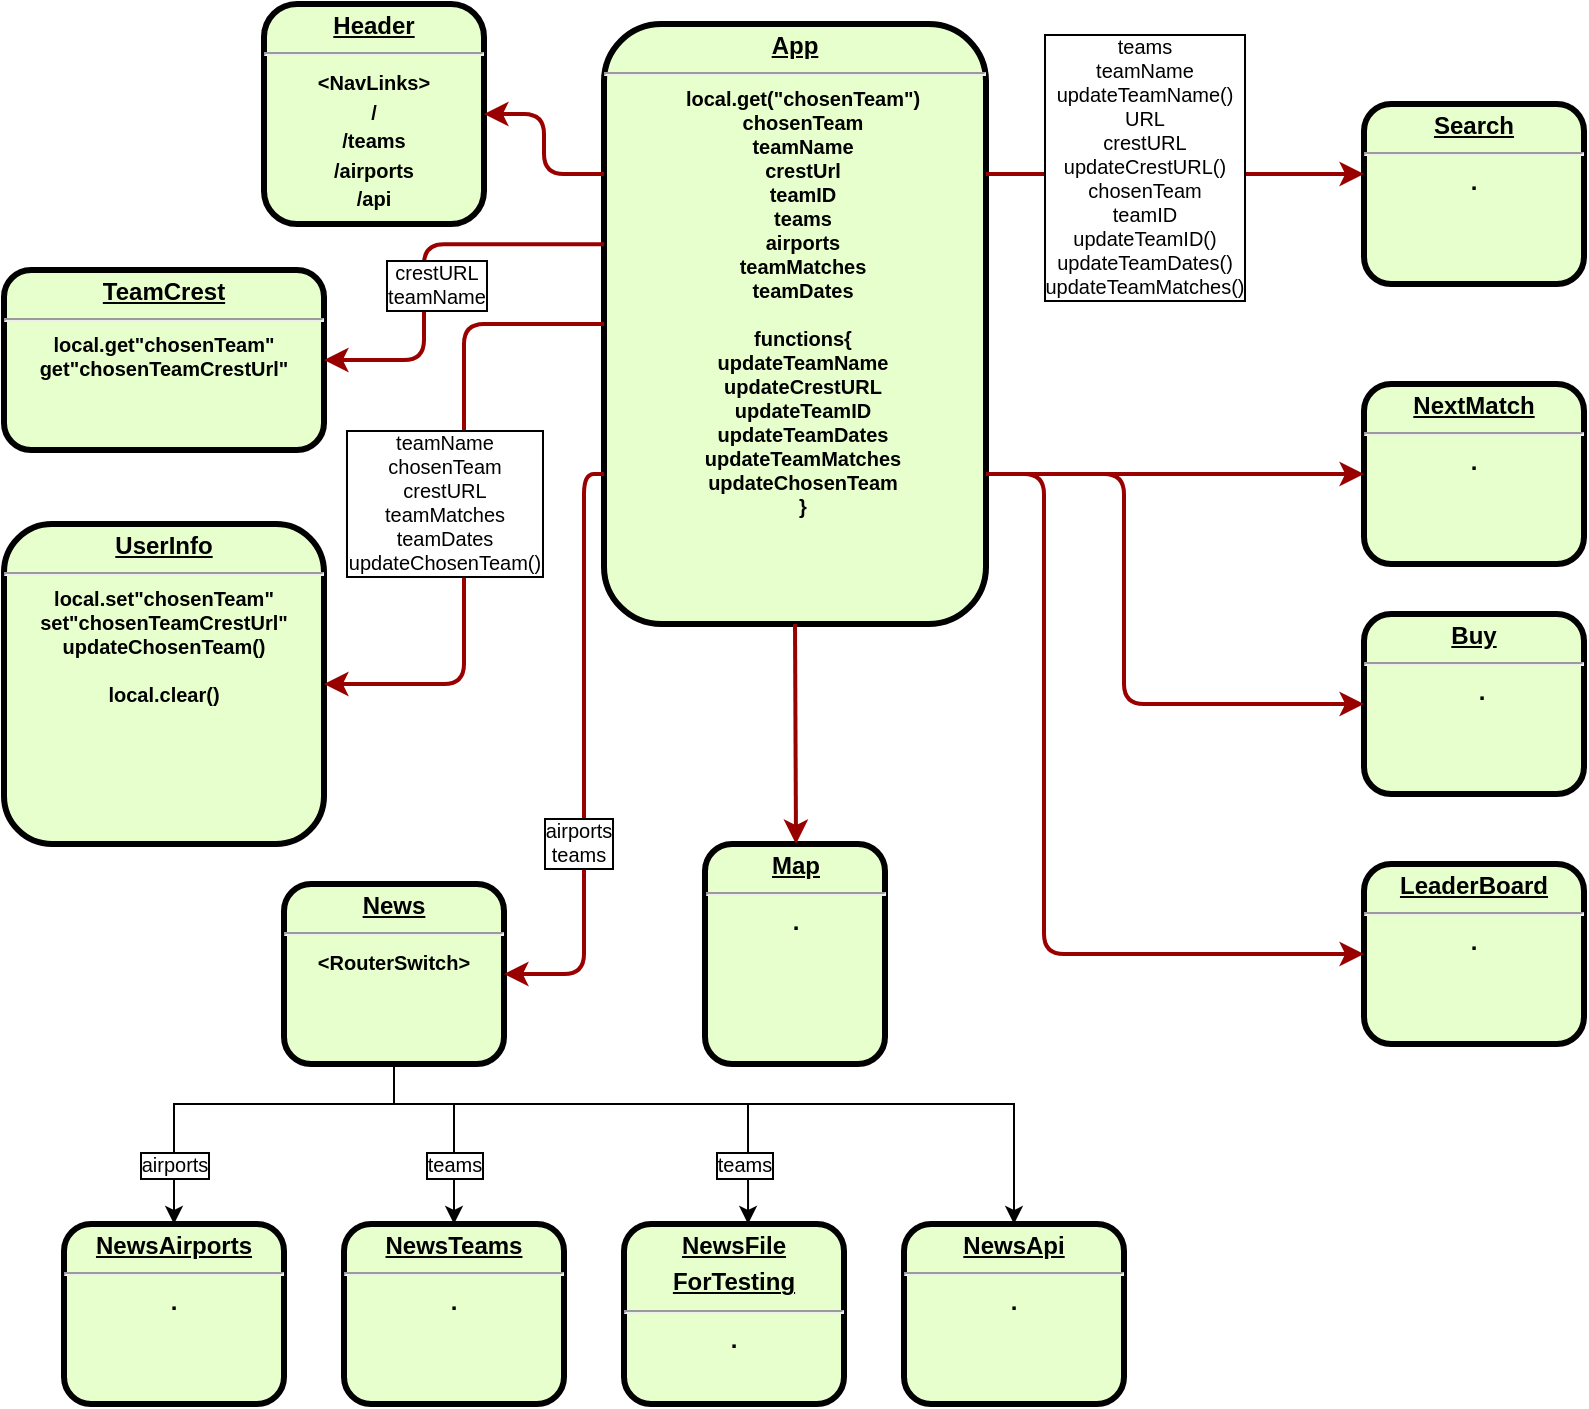 <mxfile version="12.2.9" type="device" pages="1"><diagram name="Page-1" id="c7558073-3199-34d8-9f00-42111426c3f3"><mxGraphModel dx="1422" dy="729" grid="1" gridSize="10" guides="1" tooltips="1" connect="1" arrows="1" fold="1" page="1" pageScale="1" pageWidth="826" pageHeight="1169" background="#ffffff" math="0" shadow="0"><root><mxCell id="0"/><mxCell id="1" parent="0"/><mxCell id="2" value="&lt;p style=&quot;margin: 0px ; margin-top: 4px ; text-align: center ; text-decoration: underline&quot;&gt;&lt;strong&gt;Search&lt;br&gt;&lt;/strong&gt;&lt;/p&gt;&lt;hr&gt;." style="verticalAlign=middle;align=center;overflow=fill;fontSize=12;fontFamily=Helvetica;html=1;rounded=1;fontStyle=1;strokeWidth=3;fillColor=#E6FFCC" parent="1" vertex="1"><mxGeometry x="690" y="70" width="110" height="90" as="geometry"/></mxCell><mxCell id="6" value="&lt;p style=&quot;margin: 4px 0px 0px ; text-decoration: underline&quot; align=&quot;center&quot;&gt;&lt;strong&gt;App&lt;br&gt;&lt;/strong&gt;&lt;/p&gt;&lt;hr align=&quot;center&quot;&gt;&lt;p style=&quot;margin: 0px 0px 0px 8px ; font-size: 10px&quot; align=&quot;center&quot;&gt;&lt;font style=&quot;font-size: 10px&quot;&gt;local.get(&quot;chosenTeam&quot;)&lt;br&gt;&lt;/font&gt;&lt;/p&gt;&lt;p style=&quot;margin: 0px 0px 0px 8px ; font-size: 10px&quot; align=&quot;center&quot;&gt;&lt;font style=&quot;font-size: 10px&quot;&gt;chosenTeam&lt;/font&gt;&lt;/p&gt;&lt;p style=&quot;margin: 0px 0px 0px 8px ; font-size: 10px&quot; align=&quot;center&quot;&gt;&lt;font style=&quot;font-size: 10px&quot;&gt;teamName&lt;/font&gt;&lt;/p&gt;&lt;p style=&quot;margin: 0px 0px 0px 8px ; font-size: 10px&quot; align=&quot;center&quot;&gt;&lt;font style=&quot;font-size: 10px&quot;&gt;crestUrl&lt;/font&gt;&lt;/p&gt;&lt;p style=&quot;margin: 0px 0px 0px 8px ; font-size: 10px&quot; align=&quot;center&quot;&gt;&lt;font style=&quot;font-size: 10px&quot;&gt;teamID&lt;/font&gt;&lt;/p&gt;&lt;p style=&quot;margin: 0px 0px 0px 8px ; font-size: 10px&quot; align=&quot;center&quot;&gt;&lt;font style=&quot;font-size: 10px&quot;&gt;teams&lt;/font&gt;&lt;/p&gt;&lt;p style=&quot;margin: 0px 0px 0px 8px ; font-size: 10px&quot; align=&quot;center&quot;&gt;&lt;font style=&quot;font-size: 10px&quot;&gt;airports&lt;/font&gt;&lt;/p&gt;&lt;p style=&quot;margin: 0px 0px 0px 8px ; font-size: 10px&quot; align=&quot;center&quot;&gt;&lt;font style=&quot;font-size: 10px&quot;&gt;teamMatches&lt;/font&gt;&lt;/p&gt;&lt;p style=&quot;margin: 0px 0px 0px 8px ; font-size: 10px&quot; align=&quot;center&quot;&gt;&lt;font style=&quot;font-size: 10px&quot;&gt;teamDates&lt;/font&gt;&lt;/p&gt;&lt;p style=&quot;margin: 0px 0px 0px 8px ; font-size: 10px&quot; align=&quot;center&quot;&gt;&lt;font style=&quot;font-size: 10px&quot;&gt;&lt;br&gt;&lt;/font&gt;&lt;/p&gt;&lt;p style=&quot;margin: 0px 0px 0px 8px ; font-size: 10px&quot; align=&quot;center&quot;&gt;&lt;font style=&quot;font-size: 10px&quot;&gt;functions{&lt;/font&gt;&lt;/p&gt;&lt;p style=&quot;margin: 0px 0px 0px 8px ; font-size: 10px&quot; align=&quot;center&quot;&gt;&lt;font style=&quot;font-size: 10px&quot;&gt;updateTeamName&lt;/font&gt;&lt;/p&gt;&lt;p style=&quot;margin: 0px 0px 0px 8px ; font-size: 10px&quot; align=&quot;center&quot;&gt;&lt;font style=&quot;font-size: 10px&quot;&gt;updateCrestURL&lt;/font&gt;&lt;/p&gt;&lt;p style=&quot;margin: 0px 0px 0px 8px ; font-size: 10px&quot; align=&quot;center&quot;&gt;&lt;font style=&quot;font-size: 10px&quot;&gt;updateTeamID&lt;/font&gt;&lt;/p&gt;&lt;p style=&quot;margin: 0px 0px 0px 8px ; font-size: 10px&quot; align=&quot;center&quot;&gt;&lt;font style=&quot;font-size: 10px&quot;&gt;updateTeamDates&lt;/font&gt;&lt;/p&gt;&lt;p style=&quot;margin: 0px 0px 0px 8px ; font-size: 10px&quot; align=&quot;center&quot;&gt;&lt;font style=&quot;font-size: 10px&quot;&gt;updateTeamMatches&lt;/font&gt;&lt;/p&gt;&lt;p style=&quot;margin: 0px 0px 0px 8px ; font-size: 10px&quot; align=&quot;center&quot;&gt;&lt;font style=&quot;font-size: 10px&quot;&gt;updateChosenTeam&lt;/font&gt;&lt;/p&gt;&lt;p style=&quot;margin: 0px 0px 0px 8px ; font-size: 10px&quot; align=&quot;center&quot;&gt;&lt;font style=&quot;font-size: 10px&quot;&gt;}&lt;/font&gt;&lt;font style=&quot;font-size: 10px&quot;&gt;&lt;br&gt;&lt;/font&gt;&lt;/p&gt;" style="verticalAlign=middle;align=center;overflow=fill;fontSize=12;fontFamily=Helvetica;html=1;rounded=1;fontStyle=1;strokeWidth=3;fillColor=#E6FFCC" parent="1" vertex="1"><mxGeometry x="310" y="30" width="191" height="300" as="geometry"/></mxCell><mxCell id="7" value="&lt;p style=&quot;margin: 0px ; margin-top: 4px ; text-align: center ; text-decoration: underline&quot;&gt;&lt;strong&gt;&lt;strong&gt;Header&lt;/strong&gt;&lt;br&gt;&lt;/strong&gt;&lt;/p&gt;&lt;hr&gt;&lt;div&gt;&lt;font style=&quot;font-size: 10px&quot;&gt;&amp;lt;NavLinks&amp;gt;&lt;/font&gt;&lt;/div&gt;&lt;div&gt;&lt;font style=&quot;font-size: 10px&quot;&gt;/&lt;/font&gt;&lt;/div&gt;&lt;div&gt;&lt;font style=&quot;font-size: 10px&quot;&gt;/teams&lt;/font&gt;&lt;/div&gt;&lt;div&gt;&lt;font style=&quot;font-size: 10px&quot;&gt;/airports&lt;/font&gt;&lt;/div&gt;&lt;div&gt;&lt;font style=&quot;font-size: 10px&quot;&gt;/api&lt;br&gt;&lt;/font&gt;&lt;/div&gt;" style="verticalAlign=middle;align=center;overflow=fill;fontSize=12;fontFamily=Helvetica;html=1;rounded=1;fontStyle=1;strokeWidth=3;fillColor=#E6FFCC" parent="1" vertex="1"><mxGeometry x="140" y="20" width="110" height="110" as="geometry"/></mxCell><mxCell id="55" value="" style="edgeStyle=elbowEdgeStyle;elbow=horizontal;strokeColor=#990000;strokeWidth=2;exitX=1;exitY=0.25;exitDx=0;exitDy=0;" parent="1" source="6" target="2" edge="1"><mxGeometry width="100" height="100" relative="1" as="geometry"><mxPoint x="260" y="391" as="sourcePoint"/><mxPoint x="150" y="430" as="targetPoint"/><Array as="points"><mxPoint x="530" y="105"/><mxPoint x="560" y="220"/></Array></mxGeometry></mxCell><mxCell id="ocumqIWGAZWvLAs89Yo_-138" value="&lt;div style=&quot;font-size: 10px;&quot;&gt;teams&lt;/div&gt;&lt;div style=&quot;font-size: 10px;&quot;&gt;teamName&lt;/div&gt;&lt;div style=&quot;font-size: 10px;&quot;&gt;updateTeamName()&lt;br style=&quot;font-size: 10px;&quot;&gt;&lt;/div&gt;&lt;div style=&quot;font-size: 10px;&quot;&gt;URL&lt;/div&gt;&lt;div style=&quot;font-size: 10px;&quot;&gt;crestURL&lt;/div&gt;&lt;div style=&quot;font-size: 10px;&quot;&gt;updateCrestURL()&lt;br style=&quot;font-size: 10px;&quot;&gt;&lt;div style=&quot;font-size: 10px;&quot;&gt;chosenTeam&lt;/div&gt;&lt;/div&gt;&lt;div style=&quot;font-size: 10px;&quot;&gt;teamID&lt;/div&gt;&lt;div style=&quot;font-size: 10px;&quot;&gt;updateTeamID()&lt;/div&gt;&lt;div style=&quot;font-size: 10px;&quot;&gt;updateTeamDates()&lt;/div&gt;&lt;div style=&quot;font-size: 10px;&quot;&gt;updateTeamMatches()&lt;br style=&quot;font-size: 10px;&quot;&gt;&lt;/div&gt;" style="text;html=1;align=center;verticalAlign=middle;resizable=0;points=[];;labelBackgroundColor=#FFFFFF;labelBorderColor=#000000;fontSize=10;" vertex="1" connectable="0" parent="55"><mxGeometry x="-0.168" y="4" relative="1" as="geometry"><mxPoint as="offset"/></mxGeometry></mxCell><mxCell id="67" value="" style="edgeStyle=elbowEdgeStyle;elbow=horizontal;strokeColor=#990000;strokeWidth=2;entryX=1;entryY=0.5;entryDx=0;entryDy=0;exitX=0;exitY=0.25;exitDx=0;exitDy=0;" parent="1" source="6" target="7" edge="1"><mxGeometry width="100" height="100" relative="1" as="geometry"><mxPoint x="790" y="670" as="sourcePoint"/><mxPoint x="660.0" y="360" as="targetPoint"/><Array as="points"><mxPoint x="280" y="60"/><mxPoint x="250" y="210"/></Array></mxGeometry></mxCell><mxCell id="ocumqIWGAZWvLAs89Yo_-125" value="" style="edgeStyle=orthogonalEdgeStyle;rounded=0;orthogonalLoop=1;jettySize=auto;html=1;exitX=0.5;exitY=1;exitDx=0;exitDy=0;" edge="1" parent="1" source="ocumqIWGAZWvLAs89Yo_-101" target="ocumqIWGAZWvLAs89Yo_-124"><mxGeometry relative="1" as="geometry"><Array as="points"><mxPoint x="205" y="570"/><mxPoint x="95" y="570"/></Array></mxGeometry></mxCell><mxCell id="ocumqIWGAZWvLAs89Yo_-134" value="airports" style="text;html=1;align=center;verticalAlign=middle;resizable=0;points=[];;labelBackgroundColor=#FFFFFF;labelBorderColor=#000000;fontSize=10;" vertex="1" connectable="0" parent="ocumqIWGAZWvLAs89Yo_-125"><mxGeometry x="0.317" relative="1" as="geometry"><mxPoint x="-5" y="30" as="offset"/></mxGeometry></mxCell><mxCell id="ocumqIWGAZWvLAs89Yo_-131" value="" style="edgeStyle=orthogonalEdgeStyle;rounded=0;orthogonalLoop=1;jettySize=auto;html=1;entryX=0.5;entryY=0;entryDx=0;entryDy=0;exitX=0.5;exitY=1;exitDx=0;exitDy=0;" edge="1" parent="1" source="ocumqIWGAZWvLAs89Yo_-101" target="ocumqIWGAZWvLAs89Yo_-130"><mxGeometry relative="1" as="geometry"><Array as="points"><mxPoint x="205" y="570"/><mxPoint x="515" y="570"/></Array></mxGeometry></mxCell><mxCell id="ocumqIWGAZWvLAs89Yo_-132" value="" style="edgeStyle=orthogonalEdgeStyle;rounded=0;orthogonalLoop=1;jettySize=auto;html=1;entryX=0.564;entryY=0;entryDx=0;entryDy=0;entryPerimeter=0;exitX=0.5;exitY=1;exitDx=0;exitDy=0;" edge="1" parent="1" source="ocumqIWGAZWvLAs89Yo_-101" target="ocumqIWGAZWvLAs89Yo_-129"><mxGeometry relative="1" as="geometry"><mxPoint x="400" y="600" as="targetPoint"/><Array as="points"><mxPoint x="205" y="570"/><mxPoint x="382" y="570"/></Array></mxGeometry></mxCell><mxCell id="ocumqIWGAZWvLAs89Yo_-137" value="teams" style="text;html=1;align=center;verticalAlign=middle;resizable=0;points=[];;labelBackgroundColor=#FFFFFF;labelBorderColor=#000000;fontSize=10;" vertex="1" connectable="0" parent="ocumqIWGAZWvLAs89Yo_-132"><mxGeometry x="0.713" relative="1" as="geometry"><mxPoint x="-2" y="7" as="offset"/></mxGeometry></mxCell><mxCell id="ocumqIWGAZWvLAs89Yo_-133" value="" style="edgeStyle=orthogonalEdgeStyle;rounded=0;orthogonalLoop=1;jettySize=auto;html=1;entryX=0.5;entryY=0;entryDx=0;entryDy=0;exitX=0.5;exitY=1;exitDx=0;exitDy=0;" edge="1" parent="1" source="ocumqIWGAZWvLAs89Yo_-101" target="ocumqIWGAZWvLAs89Yo_-127"><mxGeometry relative="1" as="geometry"><Array as="points"><mxPoint x="205" y="570"/><mxPoint x="235" y="570"/></Array></mxGeometry></mxCell><mxCell id="ocumqIWGAZWvLAs89Yo_-136" value="teams" style="text;html=1;align=center;verticalAlign=middle;resizable=0;points=[];;labelBackgroundColor=#FFFFFF;labelBorderColor=#000000;fontSize=10;" vertex="1" connectable="0" parent="ocumqIWGAZWvLAs89Yo_-133"><mxGeometry x="0.511" y="4" relative="1" as="geometry"><mxPoint x="-4" y="-3" as="offset"/></mxGeometry></mxCell><mxCell id="ocumqIWGAZWvLAs89Yo_-101" value="&lt;p style=&quot;margin: 0px ; margin-top: 4px ; text-align: center ; text-decoration: underline&quot;&gt;&lt;strong&gt;News&lt;br&gt;&lt;/strong&gt;&lt;/p&gt;&lt;hr&gt;&lt;font style=&quot;font-size: 10px&quot;&gt;&amp;lt;RouterSwitch&amp;gt;&lt;/font&gt;" style="verticalAlign=middle;align=center;overflow=fill;fontSize=12;fontFamily=Helvetica;html=1;rounded=1;fontStyle=1;strokeWidth=3;fillColor=#E6FFCC" vertex="1" parent="1"><mxGeometry x="150" y="460" width="110" height="90" as="geometry"/></mxCell><mxCell id="ocumqIWGAZWvLAs89Yo_-124" value="&lt;p style=&quot;margin: 0px ; margin-top: 4px ; text-align: center ; text-decoration: underline&quot;&gt;&lt;strong&gt;NewsAirports&lt;br&gt;&lt;/strong&gt;&lt;/p&gt;&lt;hr&gt;." style="verticalAlign=middle;align=center;overflow=fill;fontSize=12;fontFamily=Helvetica;html=1;rounded=1;fontStyle=1;strokeWidth=3;fillColor=#E6FFCC" vertex="1" parent="1"><mxGeometry x="40" y="630" width="110" height="90" as="geometry"/></mxCell><mxCell id="ocumqIWGAZWvLAs89Yo_-102" value="&lt;p style=&quot;margin: 0px ; margin-top: 4px ; text-align: center ; text-decoration: underline&quot;&gt;&lt;strong&gt;UserInfo&lt;br&gt;&lt;/strong&gt;&lt;/p&gt;&lt;hr&gt;&lt;div style=&quot;font-size: 10px&quot;&gt;&lt;font style=&quot;font-size: 10px&quot;&gt;local.set&quot;chosenTeam&quot;&lt;/font&gt;&lt;/div&gt;&lt;div style=&quot;font-size: 10px&quot;&gt;&lt;font style=&quot;font-size: 10px&quot;&gt;set&quot;chosenTeamCrestUrl&quot;&lt;/font&gt;&lt;/div&gt;&lt;div style=&quot;font-size: 10px&quot;&gt;&lt;font style=&quot;font-size: 10px&quot;&gt;updateChosenTeam()&lt;/font&gt;&lt;/div&gt;&lt;div style=&quot;font-size: 10px&quot;&gt;&lt;font style=&quot;font-size: 10px&quot;&gt;&lt;br&gt;&lt;/font&gt;&lt;/div&gt;&lt;div style=&quot;font-size: 10px&quot;&gt;local&lt;font style=&quot;font-size: 10px&quot;&gt;.clear()&lt;/font&gt;&lt;br&gt;&lt;/div&gt;" style="verticalAlign=middle;align=center;overflow=fill;fontSize=12;fontFamily=Helvetica;html=1;rounded=1;fontStyle=1;strokeWidth=3;fillColor=#E6FFCC" vertex="1" parent="1"><mxGeometry x="10" y="280" width="160" height="160" as="geometry"/></mxCell><mxCell id="ocumqIWGAZWvLAs89Yo_-103" value="&lt;p style=&quot;margin: 0px ; margin-top: 4px ; text-align: center ; text-decoration: underline&quot;&gt;&lt;strong&gt;TeamCrest&lt;br&gt;&lt;/strong&gt;&lt;/p&gt;&lt;hr&gt;&lt;div style=&quot;font-size: 10px&quot;&gt;&lt;font style=&quot;font-size: 10px&quot;&gt;local.get&quot;chosenTeam&quot;&lt;/font&gt;&lt;/div&gt;&lt;div style=&quot;font-size: 10px&quot;&gt;&lt;font style=&quot;font-size: 10px&quot;&gt;get&quot;chosenTeamCrestUrl&quot;&lt;/font&gt;&lt;/div&gt;" style="verticalAlign=middle;align=center;overflow=fill;fontSize=12;fontFamily=Helvetica;html=1;rounded=1;fontStyle=1;strokeWidth=3;fillColor=#E6FFCC" vertex="1" parent="1"><mxGeometry x="10" y="153" width="160" height="90" as="geometry"/></mxCell><mxCell id="ocumqIWGAZWvLAs89Yo_-105" value="" style="edgeStyle=elbowEdgeStyle;elbow=horizontal;strokeColor=#990000;strokeWidth=2;entryX=1;entryY=0.5;entryDx=0;entryDy=0;exitX=0;exitY=0.367;exitDx=0;exitDy=0;exitPerimeter=0;" edge="1" parent="1" source="6" target="ocumqIWGAZWvLAs89Yo_-103"><mxGeometry width="100" height="100" relative="1" as="geometry"><mxPoint x="308" y="255" as="sourcePoint"/><mxPoint x="240" y="240" as="targetPoint"/><Array as="points"><mxPoint x="220" y="180"/><mxPoint x="280" y="260"/><mxPoint x="250" y="250"/><mxPoint x="280" y="195"/><mxPoint x="250" y="345"/></Array></mxGeometry></mxCell><mxCell id="ocumqIWGAZWvLAs89Yo_-140" value="&lt;div style=&quot;font-size: 10px;&quot;&gt;crestURL&lt;/div&gt;&lt;div style=&quot;font-size: 10px;&quot;&gt;teamName&lt;br style=&quot;font-size: 10px;&quot;&gt;&lt;/div&gt;" style="text;html=1;align=center;verticalAlign=middle;resizable=0;points=[];;labelBackgroundColor=#ffffff;labelBorderColor=#000000;fontSize=10;" vertex="1" connectable="0" parent="ocumqIWGAZWvLAs89Yo_-105"><mxGeometry x="-0.367" y="-3" relative="1" as="geometry"><mxPoint x="-22" y="23" as="offset"/></mxGeometry></mxCell><mxCell id="ocumqIWGAZWvLAs89Yo_-106" value="&lt;p style=&quot;margin: 0px ; margin-top: 4px ; text-align: center ; text-decoration: underline&quot;&gt;&lt;strong&gt;LeaderBoard&lt;br&gt;&lt;/strong&gt;&lt;/p&gt;&lt;hr&gt;." style="verticalAlign=middle;align=center;overflow=fill;fontSize=12;fontFamily=Helvetica;html=1;rounded=1;fontStyle=1;strokeWidth=3;fillColor=#E6FFCC" vertex="1" parent="1"><mxGeometry x="690" y="450" width="110" height="90" as="geometry"/></mxCell><mxCell id="ocumqIWGAZWvLAs89Yo_-107" value="&lt;p style=&quot;margin: 0px ; margin-top: 4px ; text-align: center ; text-decoration: underline&quot;&gt;&lt;strong&gt;NextMatch&lt;br&gt;&lt;/strong&gt;&lt;/p&gt;&lt;hr&gt;." style="verticalAlign=middle;align=center;overflow=fill;fontSize=12;fontFamily=Helvetica;html=1;rounded=1;fontStyle=1;strokeWidth=3;fillColor=#E6FFCC" vertex="1" parent="1"><mxGeometry x="690" y="210" width="110" height="90" as="geometry"/></mxCell><mxCell id="ocumqIWGAZWvLAs89Yo_-108" value="&lt;p style=&quot;margin: 0px ; margin-top: 4px ; text-align: center ; text-decoration: underline&quot;&gt;&lt;strong&gt;Buy&lt;br&gt;&lt;/strong&gt;&lt;/p&gt;&lt;hr&gt;&lt;p style=&quot;margin: 0px ; margin-left: 8px&quot;&gt;.&lt;br&gt;&lt;/p&gt;" style="verticalAlign=middle;align=center;overflow=fill;fontSize=12;fontFamily=Helvetica;html=1;rounded=1;fontStyle=1;strokeWidth=3;fillColor=#E6FFCC" vertex="1" parent="1"><mxGeometry x="690" y="325" width="110" height="90" as="geometry"/></mxCell><mxCell id="ocumqIWGAZWvLAs89Yo_-109" value="&lt;p style=&quot;margin: 0px ; margin-top: 4px ; text-align: center ; text-decoration: underline&quot;&gt;&lt;strong&gt;Map&lt;br&gt;&lt;/strong&gt;&lt;/p&gt;&lt;hr&gt;." style="verticalAlign=middle;align=center;overflow=fill;fontSize=12;fontFamily=Helvetica;html=1;rounded=1;fontStyle=1;strokeWidth=3;fillColor=#E6FFCC;direction=south;" vertex="1" parent="1"><mxGeometry x="360.5" y="440" width="90" height="110" as="geometry"/></mxCell><mxCell id="ocumqIWGAZWvLAs89Yo_-110" value="" style="edgeStyle=elbowEdgeStyle;elbow=horizontal;strokeColor=#990000;strokeWidth=2;exitX=0;exitY=0.5;exitDx=0;exitDy=0;entryX=1;entryY=0.5;entryDx=0;entryDy=0;" edge="1" parent="1" source="6" target="ocumqIWGAZWvLAs89Yo_-102"><mxGeometry width="100" height="100" relative="1" as="geometry"><mxPoint x="258" y="350" as="sourcePoint"/><mxPoint x="150" y="370" as="targetPoint"/><Array as="points"><mxPoint x="240" y="280"/><mxPoint x="200" y="350"/><mxPoint x="190" y="340"/><mxPoint x="210" y="330"/><mxPoint x="230" y="355"/><mxPoint x="200" y="345"/><mxPoint x="230" y="290"/><mxPoint x="200" y="440"/></Array></mxGeometry></mxCell><mxCell id="ocumqIWGAZWvLAs89Yo_-139" value="&lt;div style=&quot;font-size: 10px;&quot;&gt;teamName&lt;/div&gt;&lt;div style=&quot;font-size: 10px;&quot;&gt;chosenTeam&lt;/div&gt;&lt;div style=&quot;font-size: 10px;&quot;&gt;crestURL&lt;/div&gt;&lt;div style=&quot;font-size: 10px;&quot;&gt;teamMatches&lt;/div&gt;&lt;div style=&quot;font-size: 10px;&quot;&gt;teamDates&lt;/div&gt;&lt;div style=&quot;font-size: 10px;&quot;&gt;updateChosenTeam()&lt;br style=&quot;font-size: 10px;&quot;&gt;&lt;/div&gt;" style="text;html=1;align=center;verticalAlign=middle;resizable=0;points=[];;labelBackgroundColor=#FFFFFF;labelBorderColor=#000000;fontSize=10;" vertex="1" connectable="0" parent="ocumqIWGAZWvLAs89Yo_-110"><mxGeometry x="0.118" relative="1" as="geometry"><mxPoint x="-10" y="-20" as="offset"/></mxGeometry></mxCell><mxCell id="ocumqIWGAZWvLAs89Yo_-111" value="" style="edgeStyle=elbowEdgeStyle;elbow=horizontal;strokeColor=#990000;strokeWidth=2;entryX=1;entryY=0.5;entryDx=0;entryDy=0;exitX=0;exitY=0.75;exitDx=0;exitDy=0;" edge="1" parent="1" source="6" target="ocumqIWGAZWvLAs89Yo_-101"><mxGeometry width="100" height="100" relative="1" as="geometry"><mxPoint x="358" y="360" as="sourcePoint"/><mxPoint x="250" y="440" as="targetPoint"/><Array as="points"><mxPoint x="300" y="460"/><mxPoint x="270" y="380"/><mxPoint x="358" y="390"/><mxPoint x="320" y="410"/><mxPoint x="358" y="410"/><mxPoint x="260" y="260"/><mxPoint x="290" y="205"/><mxPoint x="260" y="355"/></Array></mxGeometry></mxCell><mxCell id="ocumqIWGAZWvLAs89Yo_-135" value="&lt;div style=&quot;font-size: 10px;&quot;&gt;airports&lt;/div&gt;&lt;div style=&quot;font-size: 10px;&quot;&gt;teams&lt;br style=&quot;font-size: 10px;&quot;&gt;&lt;/div&gt;" style="text;html=1;align=center;verticalAlign=middle;resizable=0;points=[];;labelBackgroundColor=#FFFFFF;labelBorderColor=#000000;fontSize=10;" vertex="1" connectable="0" parent="ocumqIWGAZWvLAs89Yo_-111"><mxGeometry x="0.292" y="-3" relative="1" as="geometry"><mxPoint as="offset"/></mxGeometry></mxCell><mxCell id="ocumqIWGAZWvLAs89Yo_-112" value="" style="edgeStyle=elbowEdgeStyle;elbow=horizontal;strokeColor=#990000;strokeWidth=2;entryX=0;entryY=0.5;entryDx=0;entryDy=0;exitX=0.5;exitY=1;exitDx=0;exitDy=0;" edge="1" parent="1" source="6" target="ocumqIWGAZWvLAs89Yo_-109"><mxGeometry width="100" height="100" relative="1" as="geometry"><mxPoint x="330" y="330" as="sourcePoint"/><mxPoint x="487" y="369.5" as="targetPoint"/><Array as="points"><mxPoint x="406" y="380"/><mxPoint x="420" y="380"/><mxPoint x="430" y="380"/><mxPoint x="390" y="370"/><mxPoint x="358" y="410"/><mxPoint x="350" y="390"/><mxPoint x="330" y="510"/><mxPoint x="370" y="380"/><mxPoint x="370" y="420"/></Array></mxGeometry></mxCell><mxCell id="ocumqIWGAZWvLAs89Yo_-113" value="" style="edgeStyle=elbowEdgeStyle;elbow=horizontal;strokeColor=#990000;strokeWidth=2;exitX=1;exitY=0.75;exitDx=0;exitDy=0;entryX=0;entryY=0.5;entryDx=0;entryDy=0;" edge="1" parent="1" source="6" target="ocumqIWGAZWvLAs89Yo_-106"><mxGeometry width="100" height="100" relative="1" as="geometry"><mxPoint x="501" y="489.5" as="sourcePoint"/><mxPoint x="650" y="489.5" as="targetPoint"/><Array as="points"><mxPoint x="530" y="489.5"/><mxPoint x="560" y="604.5"/></Array></mxGeometry></mxCell><mxCell id="ocumqIWGAZWvLAs89Yo_-114" value="" style="edgeStyle=elbowEdgeStyle;elbow=horizontal;strokeColor=#990000;strokeWidth=2;exitX=1;exitY=0.75;exitDx=0;exitDy=0;entryX=0;entryY=0.5;entryDx=0;entryDy=0;" edge="1" parent="1" source="6" target="ocumqIWGAZWvLAs89Yo_-108"><mxGeometry width="100" height="100" relative="1" as="geometry"><mxPoint x="520" y="179.5" as="sourcePoint"/><mxPoint x="669" y="179.5" as="targetPoint"/><Array as="points"><mxPoint x="570" y="270"/><mxPoint x="549" y="179.5"/><mxPoint x="579" y="294.5"/></Array></mxGeometry></mxCell><mxCell id="ocumqIWGAZWvLAs89Yo_-115" value="" style="edgeStyle=elbowEdgeStyle;elbow=horizontal;strokeColor=#990000;strokeWidth=2;entryX=0;entryY=0.5;entryDx=0;entryDy=0;exitX=1;exitY=0.75;exitDx=0;exitDy=0;" edge="1" parent="1" source="6" target="ocumqIWGAZWvLAs89Yo_-107"><mxGeometry width="100" height="100" relative="1" as="geometry"><mxPoint x="540" y="210" as="sourcePoint"/><mxPoint x="629" y="369.5" as="targetPoint"/><Array as="points"><mxPoint x="590" y="240"/><mxPoint x="539" y="484.5"/></Array></mxGeometry></mxCell><mxCell id="ocumqIWGAZWvLAs89Yo_-127" value="&lt;p style=&quot;margin: 0px ; margin-top: 4px ; text-align: center ; text-decoration: underline&quot;&gt;&lt;strong&gt;NewsTeams&lt;br&gt;&lt;/strong&gt;&lt;/p&gt;&lt;hr&gt;." style="verticalAlign=middle;align=center;overflow=fill;fontSize=12;fontFamily=Helvetica;html=1;rounded=1;fontStyle=1;strokeWidth=3;fillColor=#E6FFCC" vertex="1" parent="1"><mxGeometry x="180" y="630" width="110" height="90" as="geometry"/></mxCell><mxCell id="ocumqIWGAZWvLAs89Yo_-129" value="&lt;p style=&quot;margin: 0px ; margin-top: 4px ; text-align: center ; text-decoration: underline&quot;&gt;&lt;strong&gt;NewsFile&lt;/strong&gt;&lt;/p&gt;&lt;p style=&quot;margin: 0px ; margin-top: 4px ; text-align: center ; text-decoration: underline&quot;&gt;&lt;strong&gt;ForTesting&lt;br&gt;&lt;/strong&gt;&lt;/p&gt;&lt;hr&gt;." style="verticalAlign=middle;align=center;overflow=fill;fontSize=12;fontFamily=Helvetica;html=1;rounded=1;fontStyle=1;strokeWidth=3;fillColor=#E6FFCC" vertex="1" parent="1"><mxGeometry x="320" y="630" width="110" height="90" as="geometry"/></mxCell><mxCell id="ocumqIWGAZWvLAs89Yo_-130" value="&lt;p style=&quot;margin: 0px ; margin-top: 4px ; text-align: center ; text-decoration: underline&quot;&gt;&lt;strong&gt;NewsApi&lt;br&gt;&lt;/strong&gt;&lt;/p&gt;&lt;hr&gt;." style="verticalAlign=middle;align=center;overflow=fill;fontSize=12;fontFamily=Helvetica;html=1;rounded=1;fontStyle=1;strokeWidth=3;fillColor=#E6FFCC" vertex="1" parent="1"><mxGeometry x="460" y="630" width="110" height="90" as="geometry"/></mxCell></root></mxGraphModel></diagram></mxfile>